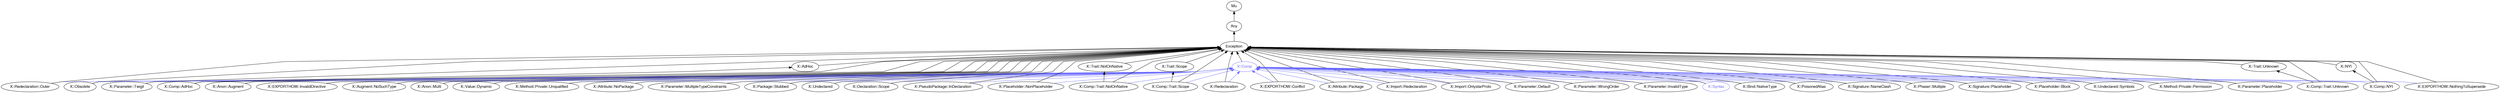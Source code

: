 digraph "perl6-type-graph" {
    rankdir=BT;
    splines=polyline;
    overlap=false; 
    // Types
    "X::Comp" [color="#6666FF", fontcolor="#6666FF", href="/type/X::Comp", fontname="FreeSans"];
    "Mu" [color="#000000", fontcolor="#000000", href="/type/Mu", fontname="FreeSans"];
    "Any" [color="#000000", fontcolor="#000000", href="/type/Any", fontname="FreeSans"];
    "Exception" [color="#000000", fontcolor="#000000", href="/type/Exception", fontname="FreeSans"];
    "X::Redeclaration::Outer" [color="#000000", fontcolor="#000000", href="/type/X::Redeclaration::Outer", fontname="FreeSans"];
    "X::Obsolete" [color="#000000", fontcolor="#000000", href="/type/X::Obsolete", fontname="FreeSans"];
    "X::Parameter::Twigil" [color="#000000", fontcolor="#000000", href="/type/X::Parameter::Twigil", fontname="FreeSans"];
    "X::AdHoc" [color="#000000", fontcolor="#000000", href="/type/X::AdHoc", fontname="FreeSans"];
    "X::Comp::AdHoc" [color="#000000", fontcolor="#000000", href="/type/X::Comp::AdHoc", fontname="FreeSans"];
    "X::Anon::Augment" [color="#000000", fontcolor="#000000", href="/type/X::Anon::Augment", fontname="FreeSans"];
    "X::EXPORTHOW::InvalidDirective" [color="#000000", fontcolor="#000000", href="/type/X::EXPORTHOW::InvalidDirective", fontname="FreeSans"];
    "X::Augment::NoSuchType" [color="#000000", fontcolor="#000000", href="/type/X::Augment::NoSuchType", fontname="FreeSans"];
    "X::Anon::Multi" [color="#000000", fontcolor="#000000", href="/type/X::Anon::Multi", fontname="FreeSans"];
    "X::Value::Dynamic" [color="#000000", fontcolor="#000000", href="/type/X::Value::Dynamic", fontname="FreeSans"];
    "X::Method::Private::Unqualified" [color="#000000", fontcolor="#000000", href="/type/X::Method::Private::Unqualified", fontname="FreeSans"];
    "X::Attribute::NoPackage" [color="#000000", fontcolor="#000000", href="/type/X::Attribute::NoPackage", fontname="FreeSans"];
    "X::Parameter::MultipleTypeConstraints" [color="#000000", fontcolor="#000000", href="/type/X::Parameter::MultipleTypeConstraints", fontname="FreeSans"];
    "X::Package::Stubbed" [color="#000000", fontcolor="#000000", href="/type/X::Package::Stubbed", fontname="FreeSans"];
    "X::Undeclared" [color="#000000", fontcolor="#000000", href="/type/X::Undeclared", fontname="FreeSans"];
    "X::Declaration::Scope" [color="#000000", fontcolor="#000000", href="/type/X::Declaration::Scope", fontname="FreeSans"];
    "X::PseudoPackage::InDeclaration" [color="#000000", fontcolor="#000000", href="/type/X::PseudoPackage::InDeclaration", fontname="FreeSans"];
    "X::Placeholder::NonPlaceholder" [color="#000000", fontcolor="#000000", href="/type/X::Placeholder::NonPlaceholder", fontname="FreeSans"];
    "X::Trait::NotOnNative" [color="#000000", fontcolor="#000000", href="/type/X::Trait::NotOnNative", fontname="FreeSans"];
    "X::Comp::Trait::NotOnNative" [color="#000000", fontcolor="#000000", href="/type/X::Comp::Trait::NotOnNative", fontname="FreeSans"];
    "X::Trait::Scope" [color="#000000", fontcolor="#000000", href="/type/X::Trait::Scope", fontname="FreeSans"];
    "X::Comp::Trait::Scope" [color="#000000", fontcolor="#000000", href="/type/X::Comp::Trait::Scope", fontname="FreeSans"];
    "X::Redeclaration" [color="#000000", fontcolor="#000000", href="/type/X::Redeclaration", fontname="FreeSans"];
    "X::EXPORTHOW::Conflict" [color="#000000", fontcolor="#000000", href="/type/X::EXPORTHOW::Conflict", fontname="FreeSans"];
    "X::Attribute::Package" [color="#000000", fontcolor="#000000", href="/type/X::Attribute::Package", fontname="FreeSans"];
    "X::Import::Redeclaration" [color="#000000", fontcolor="#000000", href="/type/X::Import::Redeclaration", fontname="FreeSans"];
    "X::Import::OnlystarProto" [color="#000000", fontcolor="#000000", href="/type/X::Import::OnlystarProto", fontname="FreeSans"];
    "X::Parameter::Default" [color="#000000", fontcolor="#000000", href="/type/X::Parameter::Default", fontname="FreeSans"];
    "X::Parameter::WrongOrder" [color="#000000", fontcolor="#000000", href="/type/X::Parameter::WrongOrder", fontname="FreeSans"];
    "X::Parameter::InvalidType" [color="#000000", fontcolor="#000000", href="/type/X::Parameter::InvalidType", fontname="FreeSans"];
    "X::Syntax" [color="#6666FF", fontcolor="#6666FF", href="/type/X::Syntax", fontname="FreeSans"];
    "X::Bind::NativeType" [color="#000000", fontcolor="#000000", href="/type/X::Bind::NativeType", fontname="FreeSans"];
    "X::PoisonedAlias" [color="#000000", fontcolor="#000000", href="/type/X::PoisonedAlias", fontname="FreeSans"];
    "X::Signature::NameClash" [color="#000000", fontcolor="#000000", href="/type/X::Signature::NameClash", fontname="FreeSans"];
    "X::Phaser::Multiple" [color="#000000", fontcolor="#000000", href="/type/X::Phaser::Multiple", fontname="FreeSans"];
    "X::Signature::Placeholder" [color="#000000", fontcolor="#000000", href="/type/X::Signature::Placeholder", fontname="FreeSans"];
    "X::Placeholder::Block" [color="#000000", fontcolor="#000000", href="/type/X::Placeholder::Block", fontname="FreeSans"];
    "X::Trait::Unknown" [color="#000000", fontcolor="#000000", href="/type/X::Trait::Unknown", fontname="FreeSans"];
    "X::Comp::Trait::Unknown" [color="#000000", fontcolor="#000000", href="/type/X::Comp::Trait::Unknown", fontname="FreeSans"];
    "X::Undeclared::Symbols" [color="#000000", fontcolor="#000000", href="/type/X::Undeclared::Symbols", fontname="FreeSans"];
    "X::Method::Private::Permission" [color="#000000", fontcolor="#000000", href="/type/X::Method::Private::Permission", fontname="FreeSans"];
    "X::NYI" [color="#000000", fontcolor="#000000", href="/type/X::NYI", fontname="FreeSans"];
    "X::Comp::NYI" [color="#000000", fontcolor="#000000", href="/type/X::Comp::NYI", fontname="FreeSans"];
    "X::Parameter::Placeholder" [color="#000000", fontcolor="#000000", href="/type/X::Parameter::Placeholder", fontname="FreeSans"];
    "X::EXPORTHOW::NothingToSupersede" [color="#000000", fontcolor="#000000", href="/type/X::EXPORTHOW::NothingToSupersede", fontname="FreeSans"];

    // Superclasses
    "X::Comp" -> "Exception" [color="#000000"];
    "Any" -> "Mu" [color="#000000"];
    "Exception" -> "Any" [color="#000000"];
    "X::Redeclaration::Outer" -> "Exception" [color="#000000"];
    "X::Obsolete" -> "Exception" [color="#000000"];
    "X::Parameter::Twigil" -> "Exception" [color="#000000"];
    "X::AdHoc" -> "Exception" [color="#000000"];
    "X::Comp::AdHoc" -> "X::AdHoc" [color="#000000"];
    "X::Comp::AdHoc" -> "Exception" [color="#000000"];
    "X::Anon::Augment" -> "Exception" [color="#000000"];
    "X::EXPORTHOW::InvalidDirective" -> "Exception" [color="#000000"];
    "X::Augment::NoSuchType" -> "Exception" [color="#000000"];
    "X::Anon::Multi" -> "Exception" [color="#000000"];
    "X::Value::Dynamic" -> "Exception" [color="#000000"];
    "X::Method::Private::Unqualified" -> "Exception" [color="#000000"];
    "X::Attribute::NoPackage" -> "Exception" [color="#000000"];
    "X::Parameter::MultipleTypeConstraints" -> "Exception" [color="#000000"];
    "X::Package::Stubbed" -> "Exception" [color="#000000"];
    "X::Undeclared" -> "Exception" [color="#000000"];
    "X::Declaration::Scope" -> "Exception" [color="#000000"];
    "X::PseudoPackage::InDeclaration" -> "Exception" [color="#000000"];
    "X::Placeholder::NonPlaceholder" -> "Exception" [color="#000000"];
    "X::Trait::NotOnNative" -> "Exception" [color="#000000"];
    "X::Comp::Trait::NotOnNative" -> "X::Trait::NotOnNative" [color="#000000"];
    "X::Comp::Trait::NotOnNative" -> "Exception" [color="#000000"];
    "X::Trait::Scope" -> "Exception" [color="#000000"];
    "X::Comp::Trait::Scope" -> "X::Trait::Scope" [color="#000000"];
    "X::Comp::Trait::Scope" -> "Exception" [color="#000000"];
    "X::Redeclaration" -> "Exception" [color="#000000"];
    "X::EXPORTHOW::Conflict" -> "Exception" [color="#000000"];
    "X::Attribute::Package" -> "Exception" [color="#000000"];
    "X::Import::Redeclaration" -> "Exception" [color="#000000"];
    "X::Import::OnlystarProto" -> "Exception" [color="#000000"];
    "X::Parameter::Default" -> "Exception" [color="#000000"];
    "X::Parameter::WrongOrder" -> "Exception" [color="#000000"];
    "X::Parameter::InvalidType" -> "Exception" [color="#000000"];
    "X::Syntax" -> "Exception" [color="#000000"];
    "X::Bind::NativeType" -> "Exception" [color="#000000"];
    "X::PoisonedAlias" -> "Exception" [color="#000000"];
    "X::Signature::NameClash" -> "Exception" [color="#000000"];
    "X::Phaser::Multiple" -> "Exception" [color="#000000"];
    "X::Signature::Placeholder" -> "Exception" [color="#000000"];
    "X::Placeholder::Block" -> "Exception" [color="#000000"];
    "X::Trait::Unknown" -> "Exception" [color="#000000"];
    "X::Comp::Trait::Unknown" -> "X::Trait::Unknown" [color="#000000"];
    "X::Comp::Trait::Unknown" -> "Exception" [color="#000000"];
    "X::Undeclared::Symbols" -> "Exception" [color="#000000"];
    "X::Method::Private::Permission" -> "Exception" [color="#000000"];
    "X::NYI" -> "Exception" [color="#000000"];
    "X::Comp::NYI" -> "X::NYI" [color="#000000"];
    "X::Comp::NYI" -> "Exception" [color="#000000"];
    "X::Parameter::Placeholder" -> "Exception" [color="#000000"];
    "X::EXPORTHOW::NothingToSupersede" -> "Exception" [color="#000000"];

    // Roles
    "X::Redeclaration::Outer" -> "X::Comp" [color="#6666FF"];
    "X::Obsolete" -> "X::Comp" [color="#6666FF"];
    "X::Parameter::Twigil" -> "X::Comp" [color="#6666FF"];
    "X::Comp::AdHoc" -> "X::Comp" [color="#6666FF"];
    "X::Anon::Augment" -> "X::Comp" [color="#6666FF"];
    "X::EXPORTHOW::InvalidDirective" -> "X::Comp" [color="#6666FF"];
    "X::Augment::NoSuchType" -> "X::Comp" [color="#6666FF"];
    "X::Anon::Multi" -> "X::Comp" [color="#6666FF"];
    "X::Value::Dynamic" -> "X::Comp" [color="#6666FF"];
    "X::Method::Private::Unqualified" -> "X::Comp" [color="#6666FF"];
    "X::Attribute::NoPackage" -> "X::Comp" [color="#6666FF"];
    "X::Parameter::MultipleTypeConstraints" -> "X::Comp" [color="#6666FF"];
    "X::Package::Stubbed" -> "X::Comp" [color="#6666FF"];
    "X::Undeclared" -> "X::Comp" [color="#6666FF"];
    "X::Declaration::Scope" -> "X::Comp" [color="#6666FF"];
    "X::PseudoPackage::InDeclaration" -> "X::Comp" [color="#6666FF"];
    "X::Placeholder::NonPlaceholder" -> "X::Comp" [color="#6666FF"];
    "X::Comp::Trait::NotOnNative" -> "X::Comp" [color="#6666FF"];
    "X::Comp::Trait::Scope" -> "X::Comp" [color="#6666FF"];
    "X::Redeclaration" -> "X::Comp" [color="#6666FF"];
    "X::EXPORTHOW::Conflict" -> "X::Comp" [color="#6666FF"];
    "X::Attribute::Package" -> "X::Comp" [color="#6666FF"];
    "X::Import::Redeclaration" -> "X::Comp" [color="#6666FF"];
    "X::Import::OnlystarProto" -> "X::Comp" [color="#6666FF"];
    "X::Parameter::Default" -> "X::Comp" [color="#6666FF"];
    "X::Parameter::WrongOrder" -> "X::Comp" [color="#6666FF"];
    "X::Parameter::InvalidType" -> "X::Comp" [color="#6666FF"];
    "X::Syntax" -> "X::Comp" [color="#6666FF"];
    "X::Bind::NativeType" -> "X::Comp" [color="#6666FF"];
    "X::PoisonedAlias" -> "X::Comp" [color="#6666FF"];
    "X::Signature::NameClash" -> "X::Comp" [color="#6666FF"];
    "X::Phaser::Multiple" -> "X::Comp" [color="#6666FF"];
    "X::Signature::Placeholder" -> "X::Comp" [color="#6666FF"];
    "X::Placeholder::Block" -> "X::Comp" [color="#6666FF"];
    "X::Comp::Trait::Unknown" -> "X::Comp" [color="#6666FF"];
    "X::Undeclared::Symbols" -> "X::Comp" [color="#6666FF"];
    "X::Method::Private::Permission" -> "X::Comp" [color="#6666FF"];
    "X::Comp::NYI" -> "X::Comp" [color="#6666FF"];
    "X::Parameter::Placeholder" -> "X::Comp" [color="#6666FF"];
    "X::EXPORTHOW::NothingToSupersede" -> "X::Comp" [color="#6666FF"];
}
